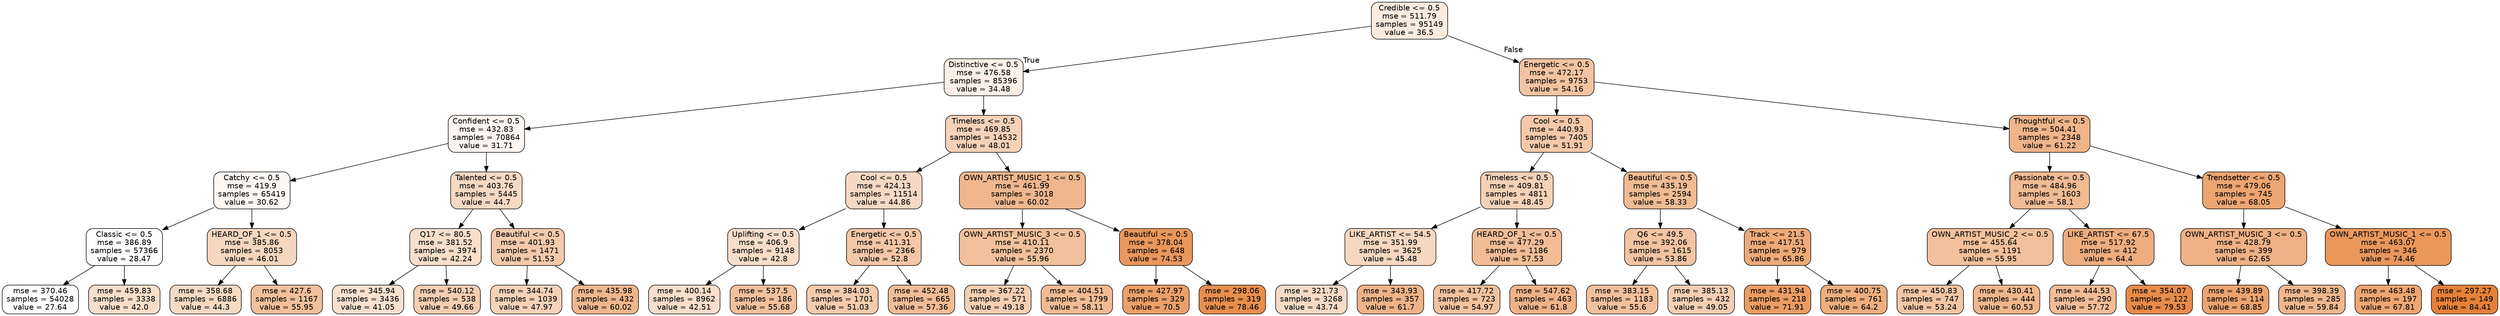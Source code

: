 digraph Tree {
node [shape=box, style="filled, rounded", color="black", fontname=helvetica] ;
edge [fontname=helvetica] ;
0 [label="Credible <= 0.5\nmse = 511.79\nsamples = 95149\nvalue = 36.5", fillcolor="#e5813928"] ;
1 [label="Distinctive <= 0.5\nmse = 476.58\nsamples = 85396\nvalue = 34.48", fillcolor="#e581391f"] ;
0 -> 1 [labeldistance=2.5, labelangle=45, headlabel="True"] ;
2 [label="Confident <= 0.5\nmse = 432.83\nsamples = 70864\nvalue = 31.71", fillcolor="#e5813912"] ;
1 -> 2 ;
3 [label="Catchy <= 0.5\nmse = 419.9\nsamples = 65419\nvalue = 30.62", fillcolor="#e581390d"] ;
2 -> 3 ;
4 [label="Classic <= 0.5\nmse = 386.89\nsamples = 57366\nvalue = 28.47", fillcolor="#e5813904"] ;
3 -> 4 ;
5 [label="mse = 370.46\nsamples = 54028\nvalue = 27.64", fillcolor="#e5813900"] ;
4 -> 5 ;
6 [label="mse = 459.83\nsamples = 3338\nvalue = 42.0", fillcolor="#e5813941"] ;
4 -> 6 ;
7 [label="HEARD_OF_1 <= 0.5\nmse = 385.86\nsamples = 8053\nvalue = 46.01", fillcolor="#e5813953"] ;
3 -> 7 ;
8 [label="mse = 358.68\nsamples = 6886\nvalue = 44.3", fillcolor="#e581394b"] ;
7 -> 8 ;
9 [label="mse = 427.6\nsamples = 1167\nvalue = 55.95", fillcolor="#e581397f"] ;
7 -> 9 ;
10 [label="Talented <= 0.5\nmse = 403.76\nsamples = 5445\nvalue = 44.7", fillcolor="#e581394d"] ;
2 -> 10 ;
11 [label="Q17 <= 80.5\nmse = 381.52\nsamples = 3974\nvalue = 42.24", fillcolor="#e5813942"] ;
10 -> 11 ;
12 [label="mse = 345.94\nsamples = 3436\nvalue = 41.05", fillcolor="#e581393c"] ;
11 -> 12 ;
13 [label="mse = 540.12\nsamples = 538\nvalue = 49.66", fillcolor="#e5813963"] ;
11 -> 13 ;
14 [label="Beautiful <= 0.5\nmse = 401.93\nsamples = 1471\nvalue = 51.53", fillcolor="#e581396b"] ;
10 -> 14 ;
15 [label="mse = 344.74\nsamples = 1039\nvalue = 47.97", fillcolor="#e581395b"] ;
14 -> 15 ;
16 [label="mse = 435.98\nsamples = 432\nvalue = 60.02", fillcolor="#e5813991"] ;
14 -> 16 ;
17 [label="Timeless <= 0.5\nmse = 469.85\nsamples = 14532\nvalue = 48.01", fillcolor="#e581395c"] ;
1 -> 17 ;
18 [label="Cool <= 0.5\nmse = 424.13\nsamples = 11514\nvalue = 44.86", fillcolor="#e581394d"] ;
17 -> 18 ;
19 [label="Uplifting <= 0.5\nmse = 406.9\nsamples = 9148\nvalue = 42.8", fillcolor="#e5813944"] ;
18 -> 19 ;
20 [label="mse = 400.14\nsamples = 8962\nvalue = 42.51", fillcolor="#e5813943"] ;
19 -> 20 ;
21 [label="mse = 537.5\nsamples = 186\nvalue = 55.68", fillcolor="#e581397e"] ;
19 -> 21 ;
22 [label="Energetic <= 0.5\nmse = 411.31\nsamples = 2366\nvalue = 52.8", fillcolor="#e5813971"] ;
18 -> 22 ;
23 [label="mse = 384.03\nsamples = 1701\nvalue = 51.03", fillcolor="#e5813969"] ;
22 -> 23 ;
24 [label="mse = 452.48\nsamples = 665\nvalue = 57.36", fillcolor="#e5813985"] ;
22 -> 24 ;
25 [label="OWN_ARTIST_MUSIC_1 <= 0.5\nmse = 461.99\nsamples = 3018\nvalue = 60.02", fillcolor="#e5813991"] ;
17 -> 25 ;
26 [label="OWN_ARTIST_MUSIC_3 <= 0.5\nmse = 410.11\nsamples = 2370\nvalue = 55.96", fillcolor="#e581397f"] ;
25 -> 26 ;
27 [label="mse = 367.22\nsamples = 571\nvalue = 49.18", fillcolor="#e5813961"] ;
26 -> 27 ;
28 [label="mse = 404.51\nsamples = 1799\nvalue = 58.11", fillcolor="#e5813989"] ;
26 -> 28 ;
29 [label="Beautiful <= 0.5\nmse = 378.04\nsamples = 648\nvalue = 74.53", fillcolor="#e58139d3"] ;
25 -> 29 ;
30 [label="mse = 427.97\nsamples = 329\nvalue = 70.5", fillcolor="#e58139c1"] ;
29 -> 30 ;
31 [label="mse = 298.06\nsamples = 319\nvalue = 78.46", fillcolor="#e58139e4"] ;
29 -> 31 ;
32 [label="Energetic <= 0.5\nmse = 472.17\nsamples = 9753\nvalue = 54.16", fillcolor="#e5813977"] ;
0 -> 32 [labeldistance=2.5, labelangle=-45, headlabel="False"] ;
33 [label="Cool <= 0.5\nmse = 440.93\nsamples = 7405\nvalue = 51.91", fillcolor="#e581396d"] ;
32 -> 33 ;
34 [label="Timeless <= 0.5\nmse = 409.81\nsamples = 4811\nvalue = 48.45", fillcolor="#e581395d"] ;
33 -> 34 ;
35 [label="LIKE_ARTIST <= 54.5\nmse = 351.99\nsamples = 3625\nvalue = 45.48", fillcolor="#e5813950"] ;
34 -> 35 ;
36 [label="mse = 321.73\nsamples = 3268\nvalue = 43.74", fillcolor="#e5813948"] ;
35 -> 36 ;
37 [label="mse = 343.93\nsamples = 357\nvalue = 61.7", fillcolor="#e5813999"] ;
35 -> 37 ;
38 [label="HEARD_OF_1 <= 0.5\nmse = 477.29\nsamples = 1186\nvalue = 57.53", fillcolor="#e5813986"] ;
34 -> 38 ;
39 [label="mse = 417.72\nsamples = 723\nvalue = 54.97", fillcolor="#e581397b"] ;
38 -> 39 ;
40 [label="mse = 547.62\nsamples = 463\nvalue = 61.8", fillcolor="#e5813999"] ;
38 -> 40 ;
41 [label="Beautiful <= 0.5\nmse = 435.19\nsamples = 2594\nvalue = 58.33", fillcolor="#e581398a"] ;
33 -> 41 ;
42 [label="Q6 <= 49.5\nmse = 392.06\nsamples = 1615\nvalue = 53.86", fillcolor="#e5813976"] ;
41 -> 42 ;
43 [label="mse = 383.15\nsamples = 1183\nvalue = 55.6", fillcolor="#e581397e"] ;
42 -> 43 ;
44 [label="mse = 385.13\nsamples = 432\nvalue = 49.05", fillcolor="#e5813960"] ;
42 -> 44 ;
45 [label="Track <= 21.5\nmse = 417.51\nsamples = 979\nvalue = 65.86", fillcolor="#e58139ac"] ;
41 -> 45 ;
46 [label="mse = 431.94\nsamples = 218\nvalue = 71.91", fillcolor="#e58139c7"] ;
45 -> 46 ;
47 [label="mse = 400.75\nsamples = 761\nvalue = 64.2", fillcolor="#e58139a4"] ;
45 -> 47 ;
48 [label="Thoughtful <= 0.5\nmse = 504.41\nsamples = 2348\nvalue = 61.22", fillcolor="#e5813997"] ;
32 -> 48 ;
49 [label="Passionate <= 0.5\nmse = 484.96\nsamples = 1603\nvalue = 58.1", fillcolor="#e5813989"] ;
48 -> 49 ;
50 [label="OWN_ARTIST_MUSIC_2 <= 0.5\nmse = 455.64\nsamples = 1191\nvalue = 55.95", fillcolor="#e581397f"] ;
49 -> 50 ;
51 [label="mse = 450.83\nsamples = 747\nvalue = 53.24", fillcolor="#e5813973"] ;
50 -> 51 ;
52 [label="mse = 430.41\nsamples = 444\nvalue = 60.53", fillcolor="#e5813994"] ;
50 -> 52 ;
53 [label="LIKE_ARTIST <= 67.5\nmse = 517.92\nsamples = 412\nvalue = 64.4", fillcolor="#e58139a5"] ;
49 -> 53 ;
54 [label="mse = 444.53\nsamples = 290\nvalue = 57.72", fillcolor="#e5813987"] ;
53 -> 54 ;
55 [label="mse = 354.07\nsamples = 122\nvalue = 79.53", fillcolor="#e58139e9"] ;
53 -> 55 ;
56 [label="Trendsetter <= 0.5\nmse = 479.06\nsamples = 745\nvalue = 68.05", fillcolor="#e58139b5"] ;
48 -> 56 ;
57 [label="OWN_ARTIST_MUSIC_3 <= 0.5\nmse = 428.79\nsamples = 399\nvalue = 62.65", fillcolor="#e581399d"] ;
56 -> 57 ;
58 [label="mse = 439.89\nsamples = 114\nvalue = 68.85", fillcolor="#e58139b9"] ;
57 -> 58 ;
59 [label="mse = 398.39\nsamples = 285\nvalue = 59.84", fillcolor="#e5813991"] ;
57 -> 59 ;
60 [label="OWN_ARTIST_MUSIC_1 <= 0.5\nmse = 463.07\nsamples = 346\nvalue = 74.46", fillcolor="#e58139d2"] ;
56 -> 60 ;
61 [label="mse = 463.48\nsamples = 197\nvalue = 67.81", fillcolor="#e58139b4"] ;
60 -> 61 ;
62 [label="mse = 297.27\nsamples = 149\nvalue = 84.41", fillcolor="#e58139ff"] ;
60 -> 62 ;
}
